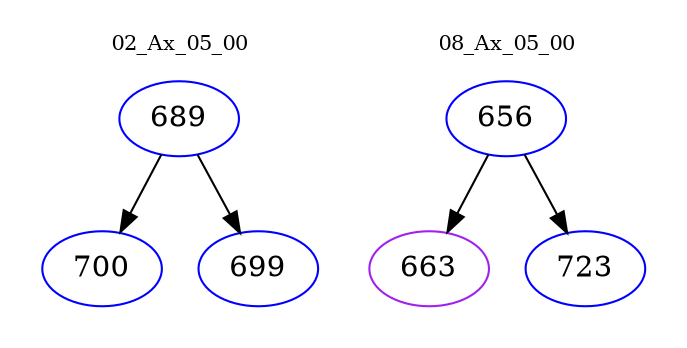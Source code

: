 digraph{
subgraph cluster_0 {
color = white
label = "02_Ax_05_00";
fontsize=10;
T0_689 [label="689", color="blue"]
T0_689 -> T0_700 [color="black"]
T0_700 [label="700", color="blue"]
T0_689 -> T0_699 [color="black"]
T0_699 [label="699", color="blue"]
}
subgraph cluster_1 {
color = white
label = "08_Ax_05_00";
fontsize=10;
T1_656 [label="656", color="blue"]
T1_656 -> T1_663 [color="black"]
T1_663 [label="663", color="purple"]
T1_656 -> T1_723 [color="black"]
T1_723 [label="723", color="blue"]
}
}
